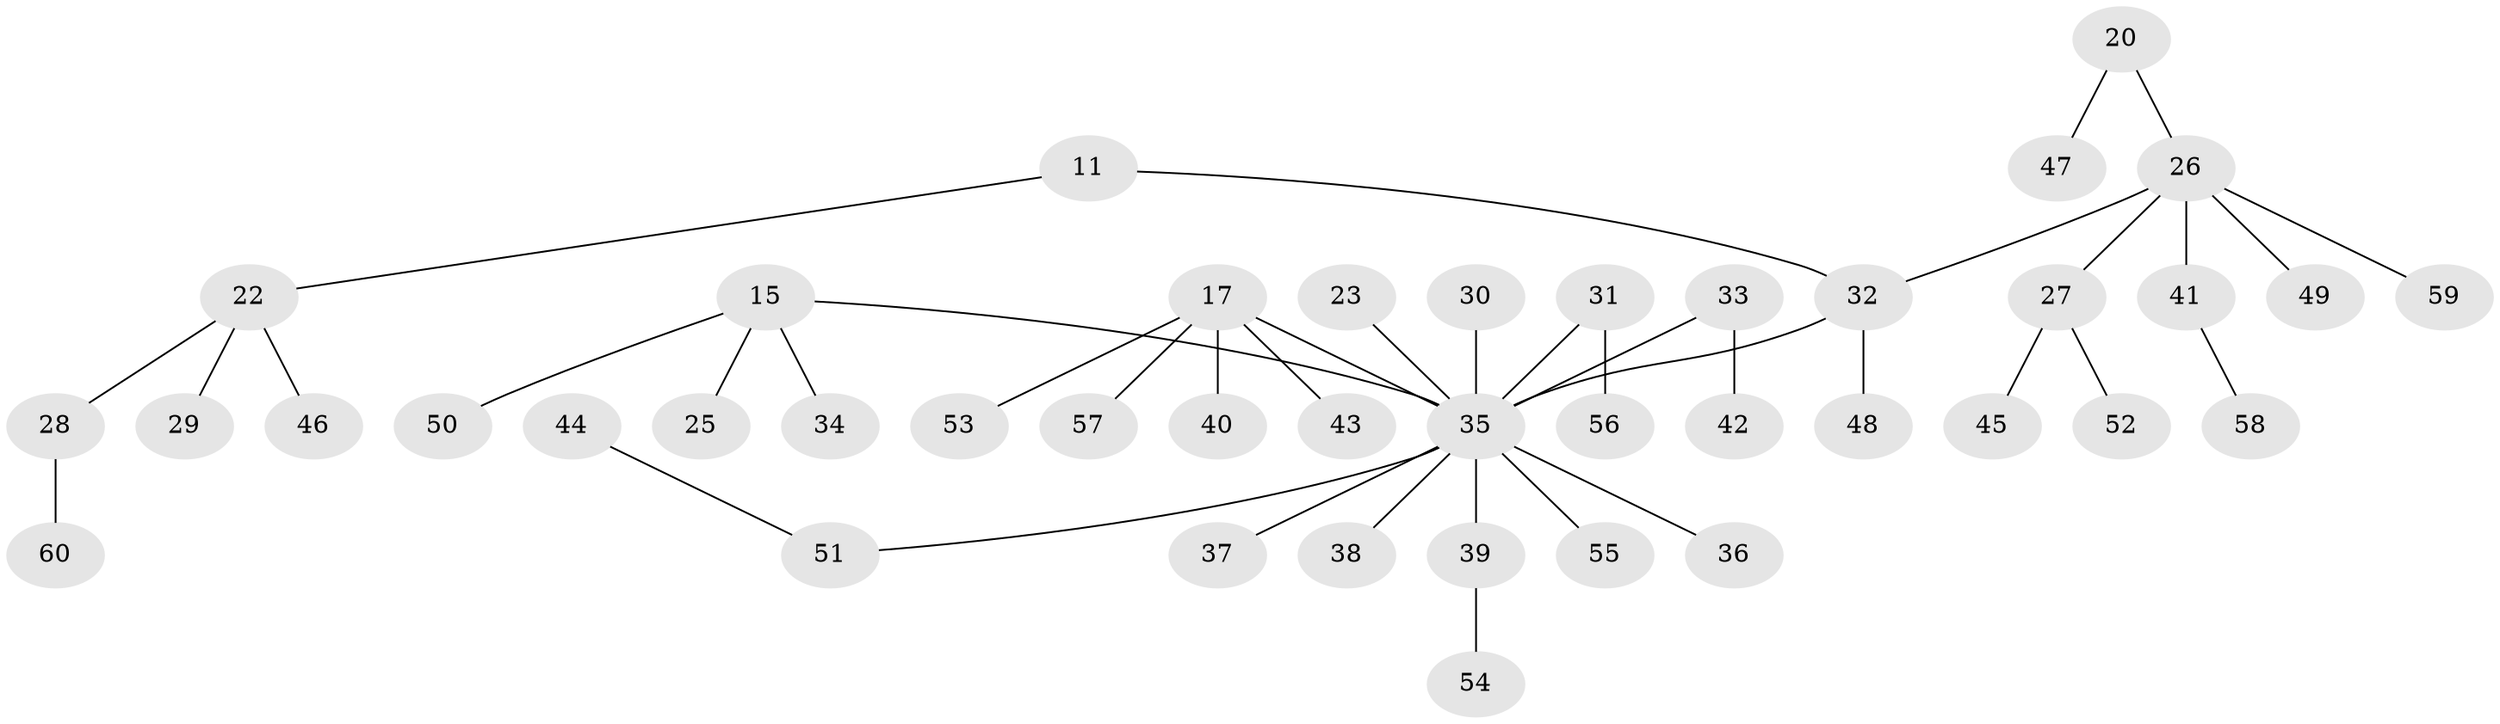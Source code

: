 // original degree distribution, {6: 0.016666666666666666, 8: 0.016666666666666666, 5: 0.05, 2: 0.21666666666666667, 3: 0.1, 1: 0.55, 4: 0.05}
// Generated by graph-tools (version 1.1) at 2025/56/03/04/25 21:56:07]
// undirected, 42 vertices, 41 edges
graph export_dot {
graph [start="1"]
  node [color=gray90,style=filled];
  11;
  15;
  17;
  20;
  22;
  23;
  25;
  26 [super="+4+9+18+24"];
  27;
  28;
  29;
  30;
  31;
  32 [super="+1+10"];
  33;
  34;
  35 [super="+3+6+16+21+14+5+8+13+19"];
  36;
  37;
  38;
  39;
  40;
  41;
  42;
  43;
  44;
  45;
  46;
  47;
  48;
  49;
  50;
  51 [super="+12"];
  52;
  53;
  54;
  55;
  56;
  57;
  58;
  59;
  60;
  11 -- 22;
  11 -- 32;
  15 -- 25;
  15 -- 34;
  15 -- 50;
  15 -- 35;
  17 -- 40;
  17 -- 43;
  17 -- 53;
  17 -- 57;
  17 -- 35;
  20 -- 47;
  20 -- 26;
  22 -- 28;
  22 -- 29;
  22 -- 46;
  23 -- 35;
  26 -- 41;
  26 -- 59;
  26 -- 32;
  26 -- 49;
  26 -- 27;
  27 -- 45;
  27 -- 52;
  28 -- 60;
  30 -- 35;
  31 -- 56;
  31 -- 35;
  32 -- 48;
  32 -- 35;
  33 -- 42;
  33 -- 35;
  35 -- 36;
  35 -- 55;
  35 -- 38;
  35 -- 37;
  35 -- 51;
  35 -- 39;
  39 -- 54;
  41 -- 58;
  44 -- 51;
}
